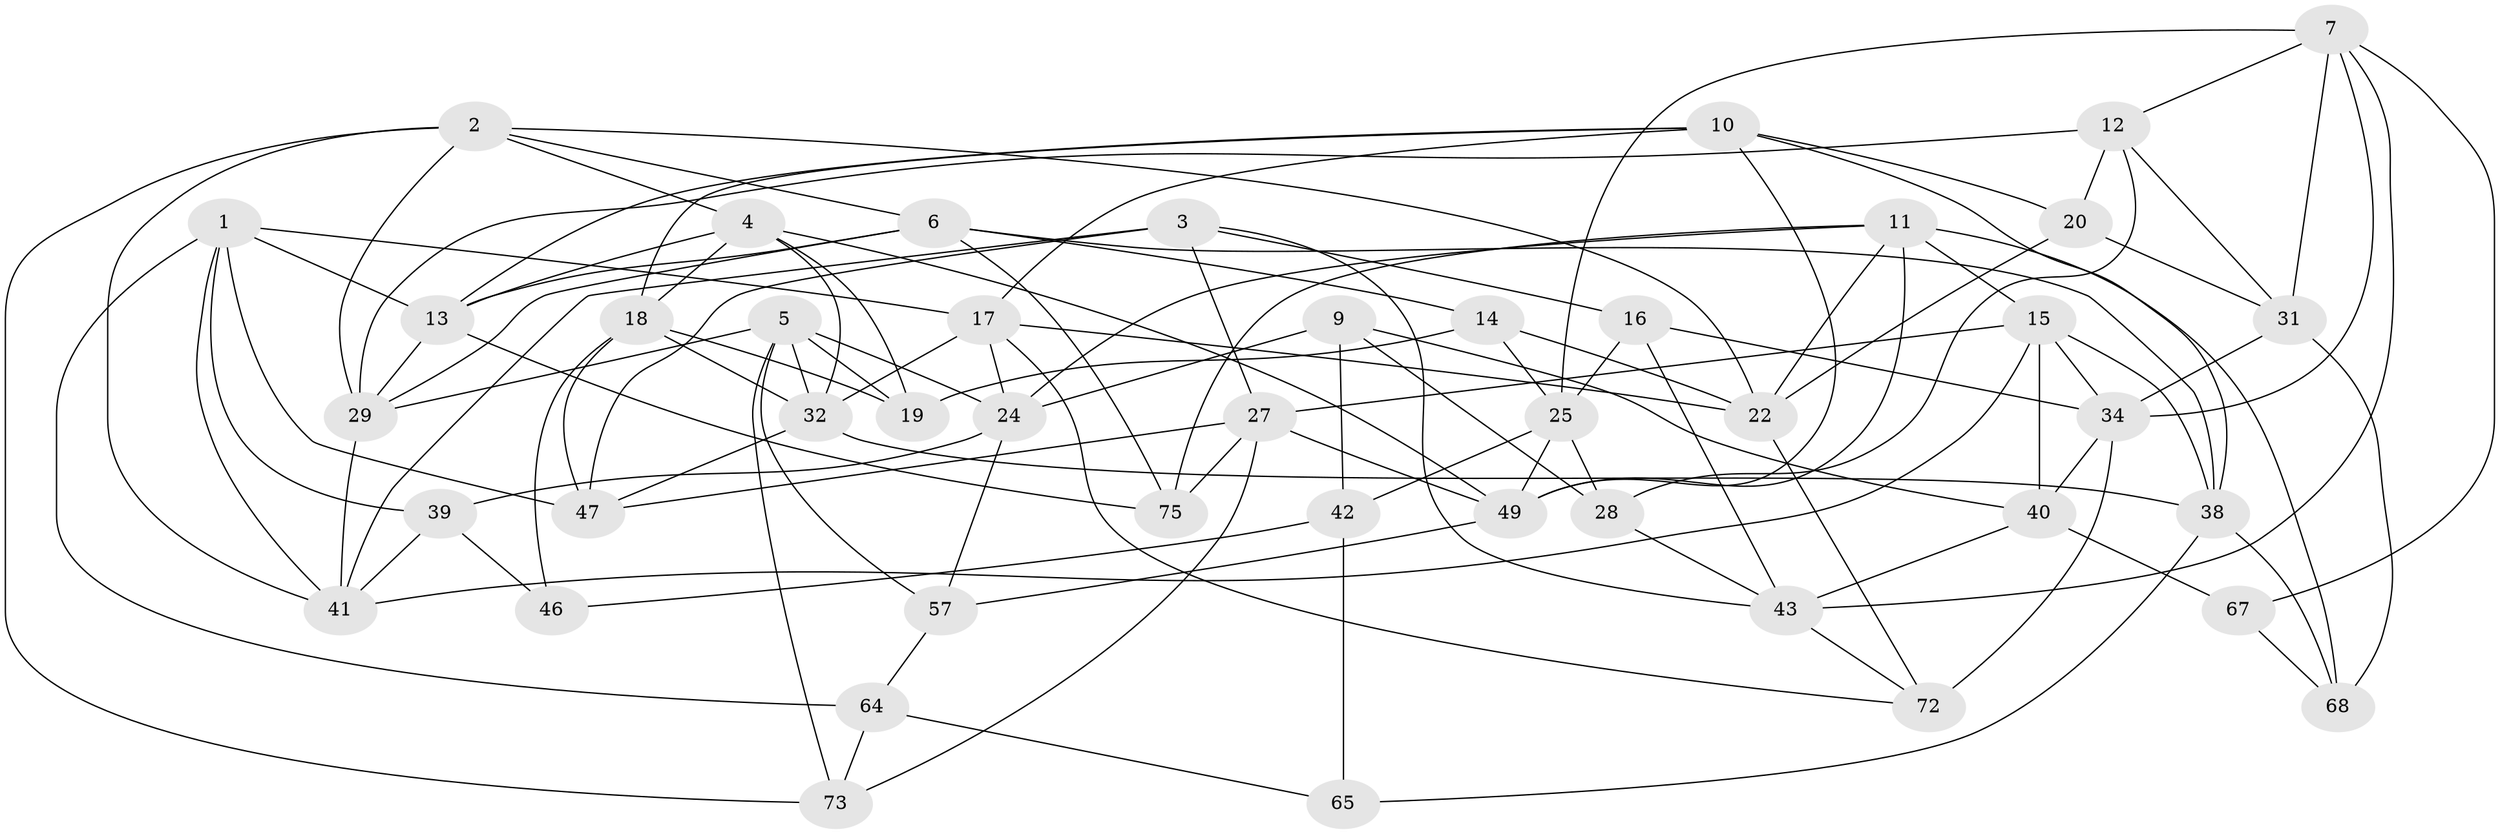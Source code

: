 // Generated by graph-tools (version 1.1) at 2025/24/03/03/25 07:24:27]
// undirected, 45 vertices, 114 edges
graph export_dot {
graph [start="1"]
  node [color=gray90,style=filled];
  1 [super="+56"];
  2 [super="+8"];
  3 [super="+66"];
  4 [super="+61"];
  5 [super="+63"];
  6 [super="+26"];
  7 [super="+55"];
  9;
  10 [super="+33"];
  11 [super="+59"];
  12 [super="+58"];
  13 [super="+35"];
  14;
  15 [super="+48"];
  16;
  17 [super="+71"];
  18 [super="+23"];
  19;
  20 [super="+21"];
  22 [super="+45"];
  24 [super="+69"];
  25 [super="+30"];
  27 [super="+37"];
  28;
  29 [super="+44"];
  31 [super="+53"];
  32 [super="+62"];
  34 [super="+36"];
  38 [super="+51"];
  39;
  40 [super="+52"];
  41 [super="+60"];
  42 [super="+54"];
  43 [super="+70"];
  46;
  47 [super="+50"];
  49 [super="+74"];
  57;
  64;
  65;
  67;
  68;
  72;
  73;
  75;
  1 -- 13;
  1 -- 47;
  1 -- 64;
  1 -- 17;
  1 -- 39;
  1 -- 41;
  2 -- 6;
  2 -- 4;
  2 -- 29;
  2 -- 73;
  2 -- 22;
  2 -- 41;
  3 -- 47 [weight=2];
  3 -- 16;
  3 -- 41;
  3 -- 43;
  3 -- 27;
  4 -- 19;
  4 -- 18;
  4 -- 13;
  4 -- 32;
  4 -- 49;
  5 -- 19;
  5 -- 29;
  5 -- 24;
  5 -- 57;
  5 -- 73;
  5 -- 32;
  6 -- 38;
  6 -- 13;
  6 -- 75;
  6 -- 29;
  6 -- 14;
  7 -- 67;
  7 -- 31;
  7 -- 25;
  7 -- 34;
  7 -- 43;
  7 -- 12;
  9 -- 28;
  9 -- 42;
  9 -- 40;
  9 -- 24;
  10 -- 18;
  10 -- 13;
  10 -- 17;
  10 -- 20;
  10 -- 38;
  10 -- 49;
  11 -- 75;
  11 -- 49;
  11 -- 68;
  11 -- 15;
  11 -- 22;
  11 -- 24;
  12 -- 31;
  12 -- 20 [weight=2];
  12 -- 28;
  12 -- 29;
  13 -- 75;
  13 -- 29;
  14 -- 19;
  14 -- 25;
  14 -- 22;
  15 -- 34;
  15 -- 41;
  15 -- 40;
  15 -- 27;
  15 -- 38;
  16 -- 25;
  16 -- 34;
  16 -- 43;
  17 -- 24;
  17 -- 32;
  17 -- 72;
  17 -- 22;
  18 -- 46;
  18 -- 47;
  18 -- 19;
  18 -- 32;
  20 -- 22;
  20 -- 31 [weight=2];
  22 -- 72;
  24 -- 57;
  24 -- 39;
  25 -- 49;
  25 -- 42;
  25 -- 28;
  27 -- 49;
  27 -- 47;
  27 -- 73;
  27 -- 75;
  28 -- 43;
  29 -- 41;
  31 -- 34;
  31 -- 68;
  32 -- 47;
  32 -- 38;
  34 -- 40;
  34 -- 72;
  38 -- 65;
  38 -- 68;
  39 -- 46;
  39 -- 41;
  40 -- 67 [weight=2];
  40 -- 43;
  42 -- 65 [weight=2];
  42 -- 46 [weight=2];
  43 -- 72;
  49 -- 57;
  57 -- 64;
  64 -- 73;
  64 -- 65;
  67 -- 68;
}
